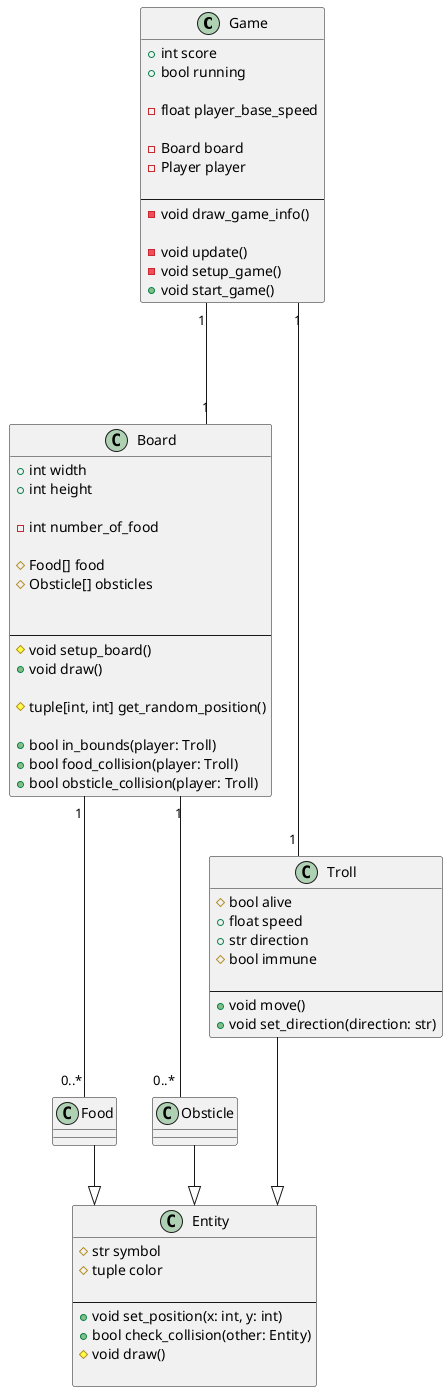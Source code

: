 @startuml pac troll

skinparam linetype ortho

class Game{
    +int score
    +bool running

    -float player_base_speed

    -Board board
    -Player player

    ---
    -void draw_game_info()

    -void update()
    -void setup_game()
    +void start_game()
}

class Board{
    +int width
    +int height

    -int number_of_food

    #Food[] food
    #Obsticle[] obsticles

    
    ---
    #void setup_board()
    +void draw()

    #tuple[int, int] get_random_position()

    +bool in_bounds(player: Troll)
    +bool food_collision(player: Troll)
    +bool obsticle_collision(player: Troll)
}

class Troll{
    #bool alive
    +float speed
    +str direction
    #bool immune

    ---
    +void move()
    +void set_direction(direction: str)
}

class Food{
}

class Obsticle{
}

class Entity {
    #str symbol
    #tuple color

    ---
    +void set_position(x: int, y: int)
    +bool check_collision(other: Entity)
    #void draw()

}

Game "1"---"1" Board
Game "1"---"1" Troll

Board "1"---"0..*" Food
Board "1"---"0..*" Obsticle

Troll --|> Entity
Obsticle --|> Entity
Food --|> Entity

@enduml